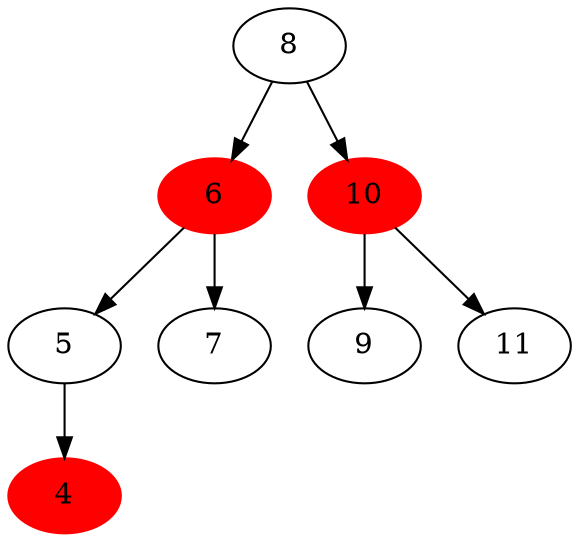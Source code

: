 digraph Tree{
	8 -> 6 ;
	8 -> 10 ;
	6 [style=filled color=red] ;
	6 -> 5 ;
	6 -> 7 ;
	10 [style=filled color=red] ;
	10 -> 9 ;
	10 -> 11 ;
	5 -> 4 ;
	4 [style=filled color=red] ;
}
